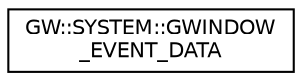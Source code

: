 digraph "Graphical Class Hierarchy"
{
 // LATEX_PDF_SIZE
  edge [fontname="Helvetica",fontsize="10",labelfontname="Helvetica",labelfontsize="10"];
  node [fontname="Helvetica",fontsize="10",shape=record];
  rankdir="LR";
  Node0 [label="GW::SYSTEM::GWINDOW\l_EVENT_DATA",height=0.2,width=0.4,color="black", fillcolor="white", style="filled",URL="$structGW_1_1SYSTEM_1_1GWINDOW__EVENT__DATA.html",tooltip="Ensure identical binary padding for structures on all platforms."];
}
